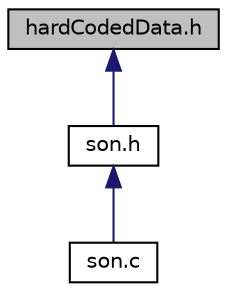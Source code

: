 digraph "hardCodedData.h"
{
 // INTERACTIVE_SVG=YES
 // LATEX_PDF_SIZE
  edge [fontname="Helvetica",fontsize="10",labelfontname="Helvetica",labelfontsize="10"];
  node [fontname="Helvetica",fontsize="10",shape=record];
  Node1 [label="hardCodedData.h",height=0.2,width=0.4,color="black", fillcolor="grey75", style="filled", fontcolor="black",tooltip="Son hard coded data. Instead of using magic numbers and string in the code, meanigful defined names w..."];
  Node1 -> Node2 [dir="back",color="midnightblue",fontsize="10",style="solid",fontname="Helvetica"];
  Node2 [label="son.h",height=0.2,width=0.4,color="black", fillcolor="white", style="filled",URL="$son_8h.html",tooltip="Son header file."];
  Node2 -> Node3 [dir="back",color="midnightblue",fontsize="10",style="solid",fontname="Helvetica"];
  Node3 [label="son.c",height=0.2,width=0.4,color="black", fillcolor="white", style="filled",URL="$son_8c.html",tooltip="Son program will count the number of 'F' characters which represent fire in the forest...."];
}

